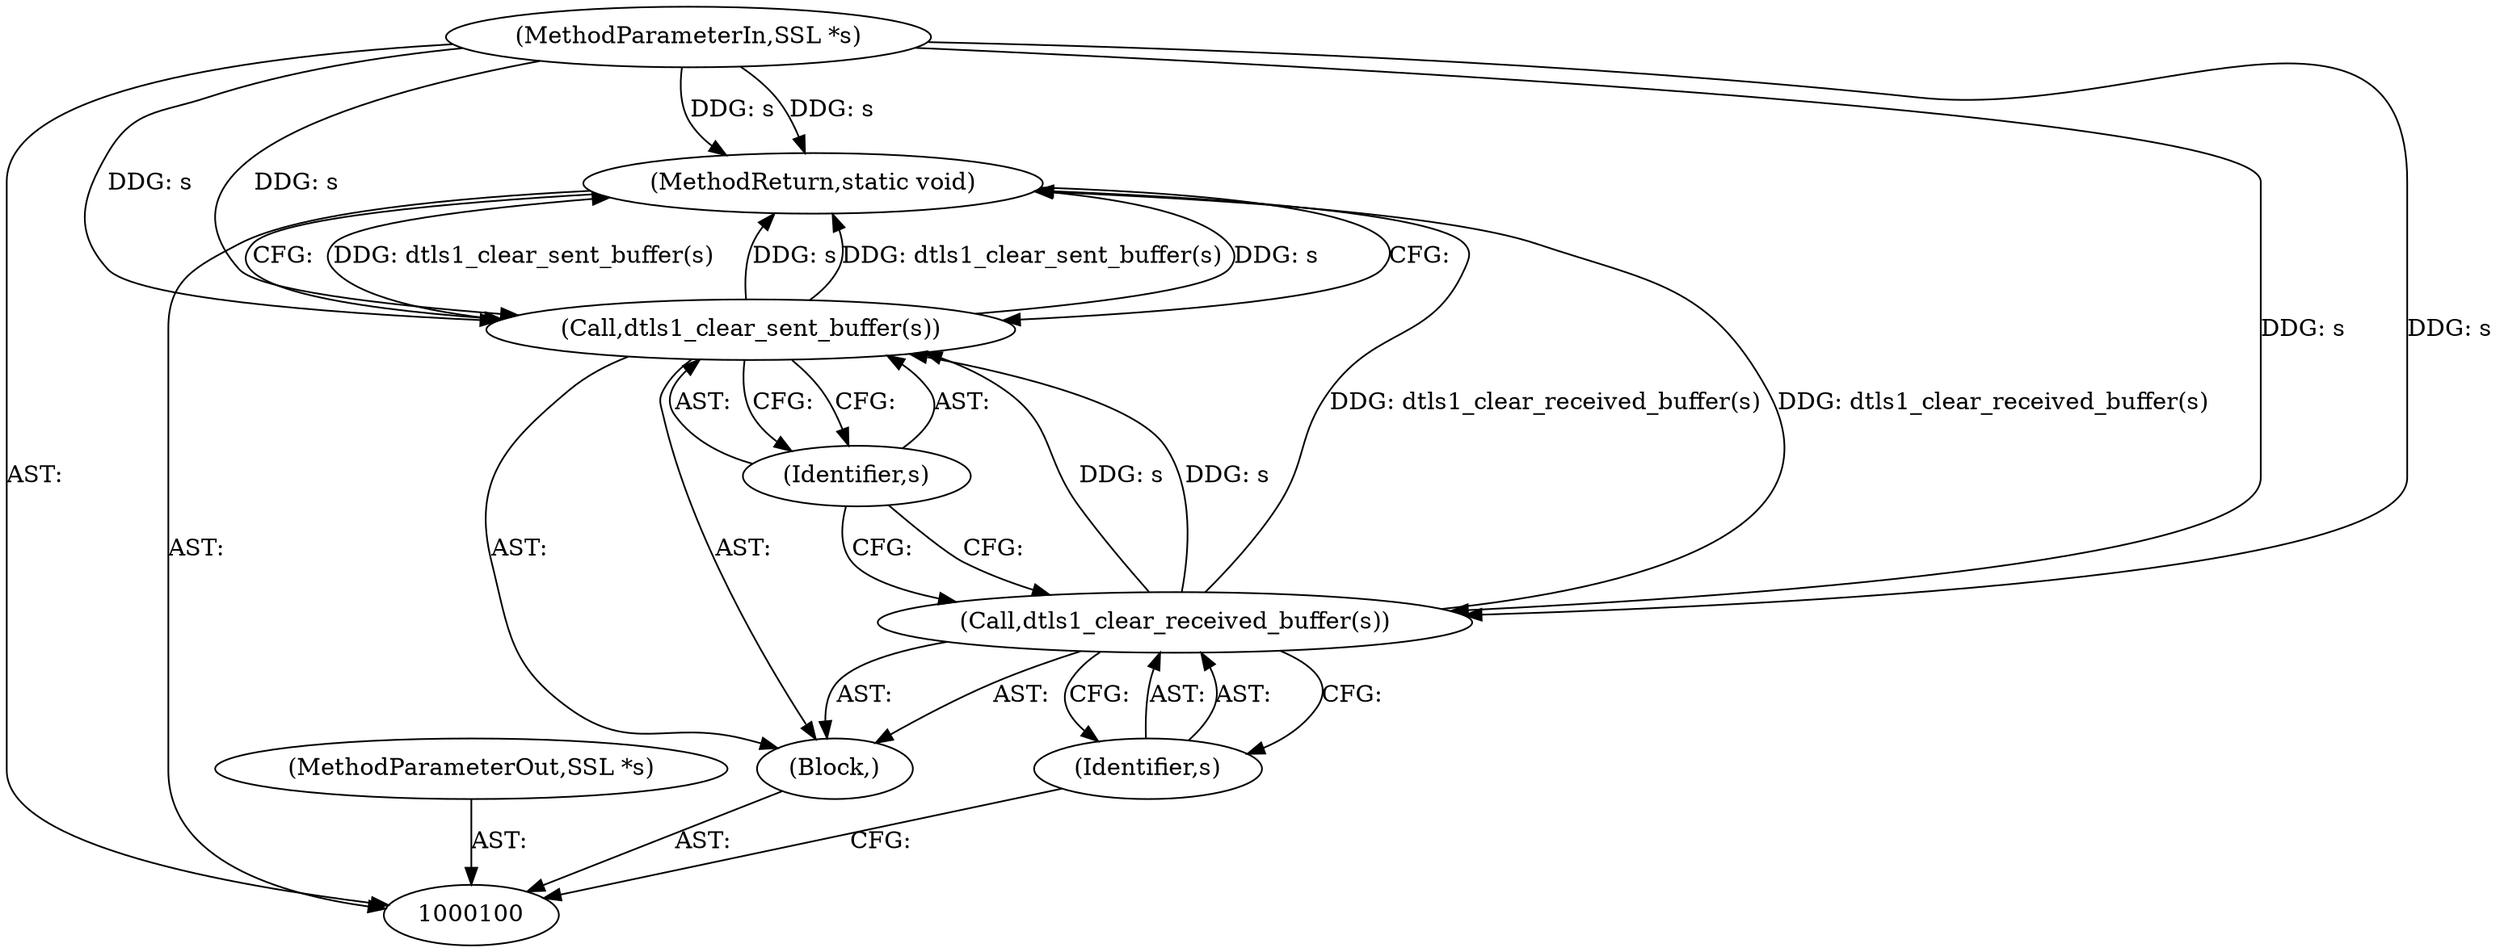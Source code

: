 digraph "0_openssl_f5c7f5dfbaf0d2f7d946d0fe86f08e6bcb36ed0d" {
"1000107" [label="(MethodReturn,static void)"];
"1000101" [label="(MethodParameterIn,SSL *s)"];
"1000223" [label="(MethodParameterOut,SSL *s)"];
"1000102" [label="(Block,)"];
"1000104" [label="(Identifier,s)"];
"1000103" [label="(Call,dtls1_clear_received_buffer(s))"];
"1000106" [label="(Identifier,s)"];
"1000105" [label="(Call,dtls1_clear_sent_buffer(s))"];
"1000107" -> "1000100"  [label="AST: "];
"1000107" -> "1000105"  [label="CFG: "];
"1000105" -> "1000107"  [label="DDG: dtls1_clear_sent_buffer(s)"];
"1000105" -> "1000107"  [label="DDG: s"];
"1000103" -> "1000107"  [label="DDG: dtls1_clear_received_buffer(s)"];
"1000101" -> "1000107"  [label="DDG: s"];
"1000101" -> "1000100"  [label="AST: "];
"1000101" -> "1000107"  [label="DDG: s"];
"1000101" -> "1000103"  [label="DDG: s"];
"1000101" -> "1000105"  [label="DDG: s"];
"1000223" -> "1000100"  [label="AST: "];
"1000102" -> "1000100"  [label="AST: "];
"1000103" -> "1000102"  [label="AST: "];
"1000105" -> "1000102"  [label="AST: "];
"1000104" -> "1000103"  [label="AST: "];
"1000104" -> "1000100"  [label="CFG: "];
"1000103" -> "1000104"  [label="CFG: "];
"1000103" -> "1000102"  [label="AST: "];
"1000103" -> "1000104"  [label="CFG: "];
"1000104" -> "1000103"  [label="AST: "];
"1000106" -> "1000103"  [label="CFG: "];
"1000103" -> "1000107"  [label="DDG: dtls1_clear_received_buffer(s)"];
"1000101" -> "1000103"  [label="DDG: s"];
"1000103" -> "1000105"  [label="DDG: s"];
"1000106" -> "1000105"  [label="AST: "];
"1000106" -> "1000103"  [label="CFG: "];
"1000105" -> "1000106"  [label="CFG: "];
"1000105" -> "1000102"  [label="AST: "];
"1000105" -> "1000106"  [label="CFG: "];
"1000106" -> "1000105"  [label="AST: "];
"1000107" -> "1000105"  [label="CFG: "];
"1000105" -> "1000107"  [label="DDG: dtls1_clear_sent_buffer(s)"];
"1000105" -> "1000107"  [label="DDG: s"];
"1000103" -> "1000105"  [label="DDG: s"];
"1000101" -> "1000105"  [label="DDG: s"];
}
